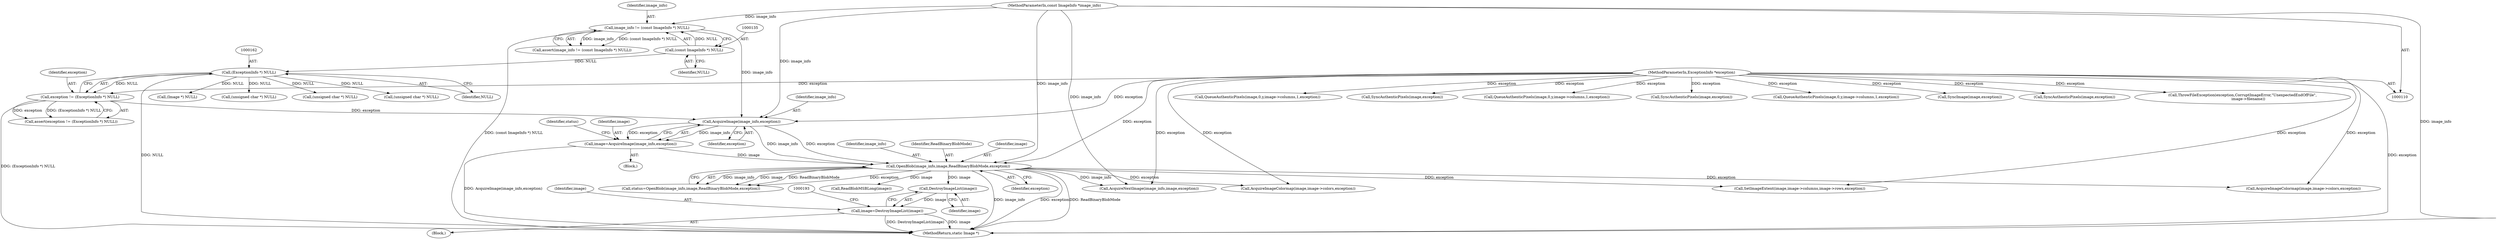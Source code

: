 digraph "0_ImageMagick_78f82d9d1c2944725a279acd573a22168dc6e22a@pointer" {
"1000189" [label="(Call,DestroyImageList(image))"];
"1000177" [label="(Call,OpenBlob(image_info,image,ReadBinaryBlobMode,exception))"];
"1000172" [label="(Call,AcquireImage(image_info,exception))"];
"1000132" [label="(Call,image_info != (const ImageInfo *) NULL)"];
"1000111" [label="(MethodParameterIn,const ImageInfo *image_info)"];
"1000134" [label="(Call,(const ImageInfo *) NULL)"];
"1000159" [label="(Call,exception != (ExceptionInfo *) NULL)"];
"1000112" [label="(MethodParameterIn,ExceptionInfo *exception)"];
"1000161" [label="(Call,(ExceptionInfo *) NULL)"];
"1000170" [label="(Call,image=AcquireImage(image_info,exception))"];
"1000187" [label="(Call,image=DestroyImageList(image))"];
"1000173" [label="(Identifier,image_info)"];
"1000133" [label="(Identifier,image_info)"];
"1000190" [label="(Identifier,image)"];
"1000161" [label="(Call,(ExceptionInfo *) NULL)"];
"1000177" [label="(Call,OpenBlob(image_info,image,ReadBinaryBlobMode,exception))"];
"1000192" [label="(Call,(Image *) NULL)"];
"1001152" [label="(Call,SyncAuthenticPixels(image,exception))"];
"1001019" [label="(Call,QueueAuthenticPixels(image,0,y,image->columns,1,exception))"];
"1001683" [label="(Call,AcquireNextImage(image_info,image,exception))"];
"1001588" [label="(Call,SyncAuthenticPixels(image,exception))"];
"1000499" [label="(Call,(unsigned char *) NULL)"];
"1000856" [label="(Call,(unsigned char *) NULL)"];
"1000745" [label="(Call,SetImageExtent(image,image->columns,image->rows,exception))"];
"1000134" [label="(Call,(const ImageInfo *) NULL)"];
"1000186" [label="(Block,)"];
"1000174" [label="(Identifier,exception)"];
"1000459" [label="(Call,AcquireImageColormap(image,image->colors,exception))"];
"1000159" [label="(Call,exception != (ExceptionInfo *) NULL)"];
"1001424" [label="(Call,QueueAuthenticPixels(image,0,y,image->columns,1,exception))"];
"1000187" [label="(Call,image=DestroyImageList(image))"];
"1000171" [label="(Identifier,image)"];
"1000475" [label="(Call,AcquireImageColormap(image,image->colors,exception))"];
"1000178" [label="(Identifier,image_info)"];
"1000189" [label="(Call,DestroyImageList(image))"];
"1000176" [label="(Identifier,status)"];
"1001626" [label="(Call,SyncImage(image,exception))"];
"1000170" [label="(Call,image=AcquireImage(image_info,exception))"];
"1001311" [label="(Call,SyncAuthenticPixels(image,exception))"];
"1000112" [label="(MethodParameterIn,ExceptionInfo *exception)"];
"1000111" [label="(MethodParameterIn,const ImageInfo *image_info)"];
"1001733" [label="(MethodReturn,static Image *)"];
"1000667" [label="(Call,(unsigned char *) NULL)"];
"1000175" [label="(Call,status=OpenBlob(image_info,image,ReadBinaryBlobMode,exception))"];
"1000158" [label="(Call,assert(exception != (ExceptionInfo *) NULL))"];
"1000180" [label="(Identifier,ReadBinaryBlobMode)"];
"1000163" [label="(Identifier,NULL)"];
"1000113" [label="(Block,)"];
"1000132" [label="(Call,image_info != (const ImageInfo *) NULL)"];
"1001641" [label="(Call,ThrowFileException(exception,CorruptImageError,\"UnexpectedEndOfFile\",\n          image->filename))"];
"1000188" [label="(Identifier,image)"];
"1000172" [label="(Call,AcquireImage(image_info,exception))"];
"1000160" [label="(Identifier,exception)"];
"1000179" [label="(Identifier,image)"];
"1001259" [label="(Call,QueueAuthenticPixels(image,0,y,image->columns,1,exception))"];
"1000181" [label="(Identifier,exception)"];
"1000131" [label="(Call,assert(image_info != (const ImageInfo *) NULL))"];
"1000207" [label="(Call,ReadBlobMSBLong(image))"];
"1000136" [label="(Identifier,NULL)"];
"1000189" -> "1000187"  [label="AST: "];
"1000189" -> "1000190"  [label="CFG: "];
"1000190" -> "1000189"  [label="AST: "];
"1000187" -> "1000189"  [label="CFG: "];
"1000189" -> "1000187"  [label="DDG: image"];
"1000177" -> "1000189"  [label="DDG: image"];
"1000177" -> "1000175"  [label="AST: "];
"1000177" -> "1000181"  [label="CFG: "];
"1000178" -> "1000177"  [label="AST: "];
"1000179" -> "1000177"  [label="AST: "];
"1000180" -> "1000177"  [label="AST: "];
"1000181" -> "1000177"  [label="AST: "];
"1000175" -> "1000177"  [label="CFG: "];
"1000177" -> "1001733"  [label="DDG: image_info"];
"1000177" -> "1001733"  [label="DDG: exception"];
"1000177" -> "1001733"  [label="DDG: ReadBinaryBlobMode"];
"1000177" -> "1000175"  [label="DDG: image_info"];
"1000177" -> "1000175"  [label="DDG: image"];
"1000177" -> "1000175"  [label="DDG: ReadBinaryBlobMode"];
"1000177" -> "1000175"  [label="DDG: exception"];
"1000172" -> "1000177"  [label="DDG: image_info"];
"1000172" -> "1000177"  [label="DDG: exception"];
"1000111" -> "1000177"  [label="DDG: image_info"];
"1000170" -> "1000177"  [label="DDG: image"];
"1000112" -> "1000177"  [label="DDG: exception"];
"1000177" -> "1000207"  [label="DDG: image"];
"1000177" -> "1000459"  [label="DDG: exception"];
"1000177" -> "1000475"  [label="DDG: exception"];
"1000177" -> "1000745"  [label="DDG: exception"];
"1000177" -> "1001683"  [label="DDG: image_info"];
"1000172" -> "1000170"  [label="AST: "];
"1000172" -> "1000174"  [label="CFG: "];
"1000173" -> "1000172"  [label="AST: "];
"1000174" -> "1000172"  [label="AST: "];
"1000170" -> "1000172"  [label="CFG: "];
"1000172" -> "1000170"  [label="DDG: image_info"];
"1000172" -> "1000170"  [label="DDG: exception"];
"1000132" -> "1000172"  [label="DDG: image_info"];
"1000111" -> "1000172"  [label="DDG: image_info"];
"1000159" -> "1000172"  [label="DDG: exception"];
"1000112" -> "1000172"  [label="DDG: exception"];
"1000132" -> "1000131"  [label="AST: "];
"1000132" -> "1000134"  [label="CFG: "];
"1000133" -> "1000132"  [label="AST: "];
"1000134" -> "1000132"  [label="AST: "];
"1000131" -> "1000132"  [label="CFG: "];
"1000132" -> "1001733"  [label="DDG: (const ImageInfo *) NULL"];
"1000132" -> "1000131"  [label="DDG: image_info"];
"1000132" -> "1000131"  [label="DDG: (const ImageInfo *) NULL"];
"1000111" -> "1000132"  [label="DDG: image_info"];
"1000134" -> "1000132"  [label="DDG: NULL"];
"1000111" -> "1000110"  [label="AST: "];
"1000111" -> "1001733"  [label="DDG: image_info"];
"1000111" -> "1001683"  [label="DDG: image_info"];
"1000134" -> "1000136"  [label="CFG: "];
"1000135" -> "1000134"  [label="AST: "];
"1000136" -> "1000134"  [label="AST: "];
"1000134" -> "1000161"  [label="DDG: NULL"];
"1000159" -> "1000158"  [label="AST: "];
"1000159" -> "1000161"  [label="CFG: "];
"1000160" -> "1000159"  [label="AST: "];
"1000161" -> "1000159"  [label="AST: "];
"1000158" -> "1000159"  [label="CFG: "];
"1000159" -> "1001733"  [label="DDG: (ExceptionInfo *) NULL"];
"1000159" -> "1000158"  [label="DDG: exception"];
"1000159" -> "1000158"  [label="DDG: (ExceptionInfo *) NULL"];
"1000112" -> "1000159"  [label="DDG: exception"];
"1000161" -> "1000159"  [label="DDG: NULL"];
"1000112" -> "1000110"  [label="AST: "];
"1000112" -> "1001733"  [label="DDG: exception"];
"1000112" -> "1000459"  [label="DDG: exception"];
"1000112" -> "1000475"  [label="DDG: exception"];
"1000112" -> "1000745"  [label="DDG: exception"];
"1000112" -> "1001019"  [label="DDG: exception"];
"1000112" -> "1001152"  [label="DDG: exception"];
"1000112" -> "1001259"  [label="DDG: exception"];
"1000112" -> "1001311"  [label="DDG: exception"];
"1000112" -> "1001424"  [label="DDG: exception"];
"1000112" -> "1001588"  [label="DDG: exception"];
"1000112" -> "1001626"  [label="DDG: exception"];
"1000112" -> "1001641"  [label="DDG: exception"];
"1000112" -> "1001683"  [label="DDG: exception"];
"1000161" -> "1000163"  [label="CFG: "];
"1000162" -> "1000161"  [label="AST: "];
"1000163" -> "1000161"  [label="AST: "];
"1000161" -> "1001733"  [label="DDG: NULL"];
"1000161" -> "1000192"  [label="DDG: NULL"];
"1000161" -> "1000499"  [label="DDG: NULL"];
"1000161" -> "1000667"  [label="DDG: NULL"];
"1000161" -> "1000856"  [label="DDG: NULL"];
"1000170" -> "1000113"  [label="AST: "];
"1000171" -> "1000170"  [label="AST: "];
"1000176" -> "1000170"  [label="CFG: "];
"1000170" -> "1001733"  [label="DDG: AcquireImage(image_info,exception)"];
"1000187" -> "1000186"  [label="AST: "];
"1000188" -> "1000187"  [label="AST: "];
"1000193" -> "1000187"  [label="CFG: "];
"1000187" -> "1001733"  [label="DDG: image"];
"1000187" -> "1001733"  [label="DDG: DestroyImageList(image)"];
}

